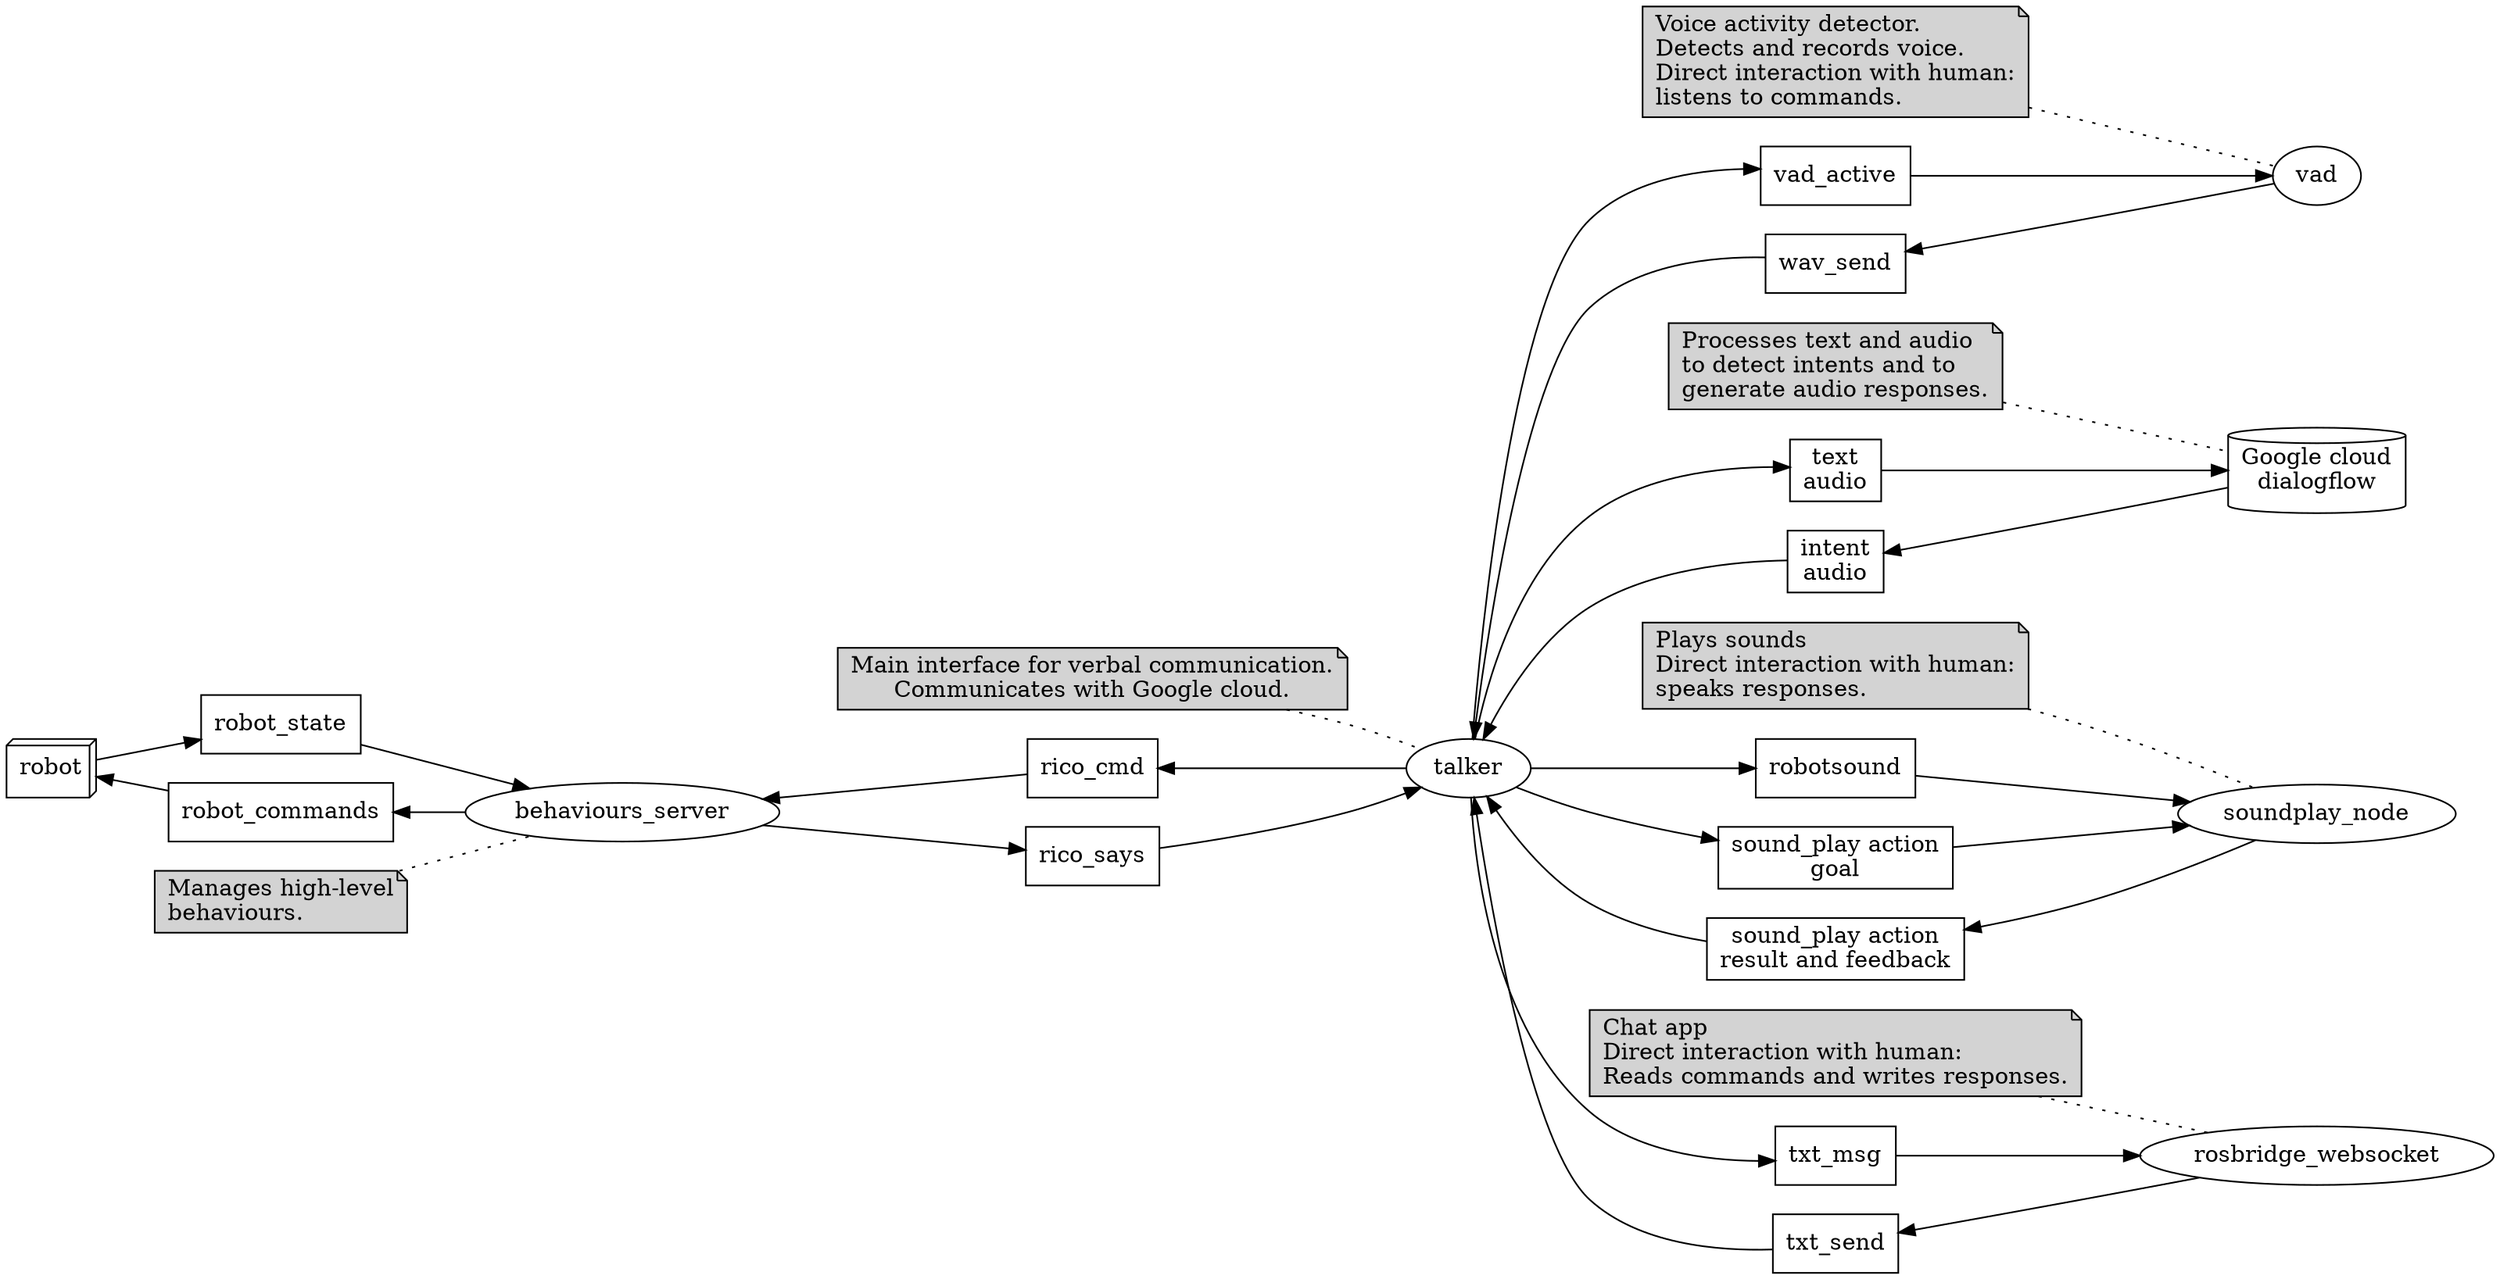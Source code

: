 digraph tiago_high_level {
    rankdir = "LR";
    behaviours_server
    talker

    {
        rank=sink;
        cloud [label="Google cloud\ndialogflow" shape=cylinder];
        soundplay_node;
        rosbridge_websocket;
#        tiago_task_manager;
        vad;
    }

    {
        rank=source;
        robot [shape=box3d];
    }
    robot -> msg_robot_state -> behaviours_server;
    
    #behaviours_server -> msg_robot_commands -> robot;
    robot -> msg_robot_commands -> behaviours_server [dir=back];    # The same as above, but visualized better

    talker -> msg_vad_active -> vad;

    #vad -> msg_wav_send -> talker;
    talker -> msg_wav_send -> vad [dir=back];    # The same as above, but visualized better

    talker -> msg_cloud_in -> cloud;

    #cloud -> msg_cloud_out -> talker;
    talker -> msg_cloud_out -> cloud [dir=back];    # The same as above, but visualized better

    #talker -> msg_rico_cmd -> behaviours_server;
    behaviours_server -> msg_rico_cmd -> talker [dir=back];    # The same as above, but visualized better

    #tiago_task_manager -> msg_actions_goals -> behaviours_server;
    #behaviours_server -> msg_actions_results -> tiago_task_manager;

    behaviours_server -> msg_rico_says -> talker;

    talker -> msg_robotsound -> soundplay_node;
    talker -> msg_sound_play_goal -> soundplay_node;

    #soundplay_node -> msg_sound_play_result -> talker;
    talker -> msg_sound_play_result -> soundplay_node [dir=back];    # The same as above, but visualized better

    talker -> msg_txt_msg -> rosbridge_websocket;
    
    #rosbridge_websocket -> msg_txt_send -> talker;
    talker -> msg_txt_send -> rosbridge_websocket [dir=back];    # The same as above, but visualized better

    #
    # Messages:
    #

    msg_rico_cmd [shape=box label="rico_cmd"];

    msg_rico_says [shape=box label="rico_says"];

    msg_robotsound [shape=box label="robotsound"];

    msg_sound_play_goal [shape=box label="sound_play action\ngoal"];

    msg_sound_play_result [shape=box label="sound_play action\nresult and feedback"];

    msg_txt_msg [shape=box label="txt_msg"];

    msg_txt_send [shape=box label="txt_send"];

    msg_cloud_in [shape=box label="text\naudio"];

    msg_cloud_out [shape=box label="intent\naudio"];

    msg_robot_state [shape=box label="robot_state"];

    msg_robot_commands [shape=box label="robot_commands"];

    msg_wav_send [shape=box label="wav_send"];

    msg_vad_active [shape=box label="vad_active"];

#    msg_actions_goals [shape=plain label=<
#<TABLE BORDER="1">
#<TR><TD BORDER="0" ALIGN="LEFT"><B>Action goal</B></TD></TR>
#<TR><TD BORDER="0" ALIGN="LEFT">wander</TD></TR>
#<TR><TD BORDER="0" ALIGN="LEFT">bring_goods</TD></TR>
#<TR><TD BORDER="0" ALIGN="LEFT">move_to</TD></TR>
#<TR><TD BORDER="0" ALIGN="LEFT">stop</TD></TR>
#<TR><TD BORDER="0" ALIGN="LEFT">q_current_task</TD></TR>
#<TR><TD BORDER="0" ALIGN="LEFT">q_load</TD></TR>
#<TR><TD BORDER="0" ALIGN="LEFT">ack</TD></TR>
#<TR><TD BORDER="0" ALIGN="LEFT">ack_i_gave</TD></TR>
#<TR><TD BORDER="0" ALIGN="LEFT">ack_i_took</TD></TR>
#</TABLE> >];

#    msg_actions_results [shape=plain label=<
#<TABLE BORDER="1">
#<TR><TD BORDER="0" ALIGN="LEFT"><B>Action feedback</B></TD></TR>
#<TR><TD BORDER="0" ALIGN="LEFT"><B>and result</B></TD></TR>
#<TR><TD BORDER="0" ALIGN="LEFT">wander</TD></TR>
#<TR><TD BORDER="0" ALIGN="LEFT">bring_goods</TD></TR>
#<TR><TD BORDER="0" ALIGN="LEFT">move_to</TD></TR>
#<TR><TD BORDER="0" ALIGN="LEFT">stop</TD></TR>
#<TR><TD BORDER="0" ALIGN="LEFT">q_current_task</TD></TR>
#<TR><TD BORDER="0" ALIGN="LEFT">q_load</TD></TR>
#<TR><TD BORDER="0" ALIGN="LEFT">ack</TD></TR>
#<TR><TD BORDER="0" ALIGN="LEFT">ack_i_gave</TD></TR>
#<TR><TD BORDER="0" ALIGN="LEFT">ack_i_took</TD></TR>
#</TABLE> >];

    # Notes:
    note_behaviours_server [label="Manages high-level\lbehaviours.\l" shape=note style=filled bgcolor=gray];
    note_behaviours_server -> behaviours_server [dir=none style=dotted]

    #note_tiago_task_manager [label="Translates text to\lformat that robot understands\l" shape=note style=filled bgcolor=gray];
    #note_tiago_task_manager -> tiago_task_manager [dir=none style=dotted];

    note_talker [label="Main interface for verbal communication.\lCommunicates with Google cloud." shape=note style=filled bgcolor=gray];
    note_talker -> talker [dir=none style=dotted];

    note_cloud [label="Processes text and audio\lto detect intents and to\lgenerate audio responses.\l" shape=note style=filled bgcolor=gray];
    note_cloud -> cloud [dir=none style=dotted];

    note_rosbridge_websocket [label="Chat app\lDirect interaction with human:\lReads commands and writes responses.\l" shape=note style=filled bgcolor=gray];
    note_rosbridge_websocket -> rosbridge_websocket [dir=none style=dotted];

    note_soundplay_node [label="Plays sounds\lDirect interaction with human:\lspeaks responses.\l" shape=note style=filled bgcolor=gray];
    note_soundplay_node -> soundplay_node [dir=none style=dotted];

    note_vad [label="Voice activity detector.\lDetects and records voice.\lDirect interaction with human:\llistens to commands.\l" shape=note style=filled bgcolor=gray];
    note_vad -> vad [dir=none style=dotted];
}